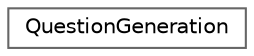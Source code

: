digraph "Graphical Class Hierarchy"
{
 // LATEX_PDF_SIZE
  bgcolor="transparent";
  edge [fontname=Helvetica,fontsize=10,labelfontname=Helvetica,labelfontsize=10];
  node [fontname=Helvetica,fontsize=10,shape=box,height=0.2,width=0.4];
  rankdir="LR";
  Node0 [id="Node000000",label="QuestionGeneration",height=0.2,width=0.4,color="grey40", fillcolor="white", style="filled",URL="$classQuestionGeneration.html",tooltip="Class to generate questions using ollama AI Usew the ollama AI and the following API to prompt ollama..."];
}
